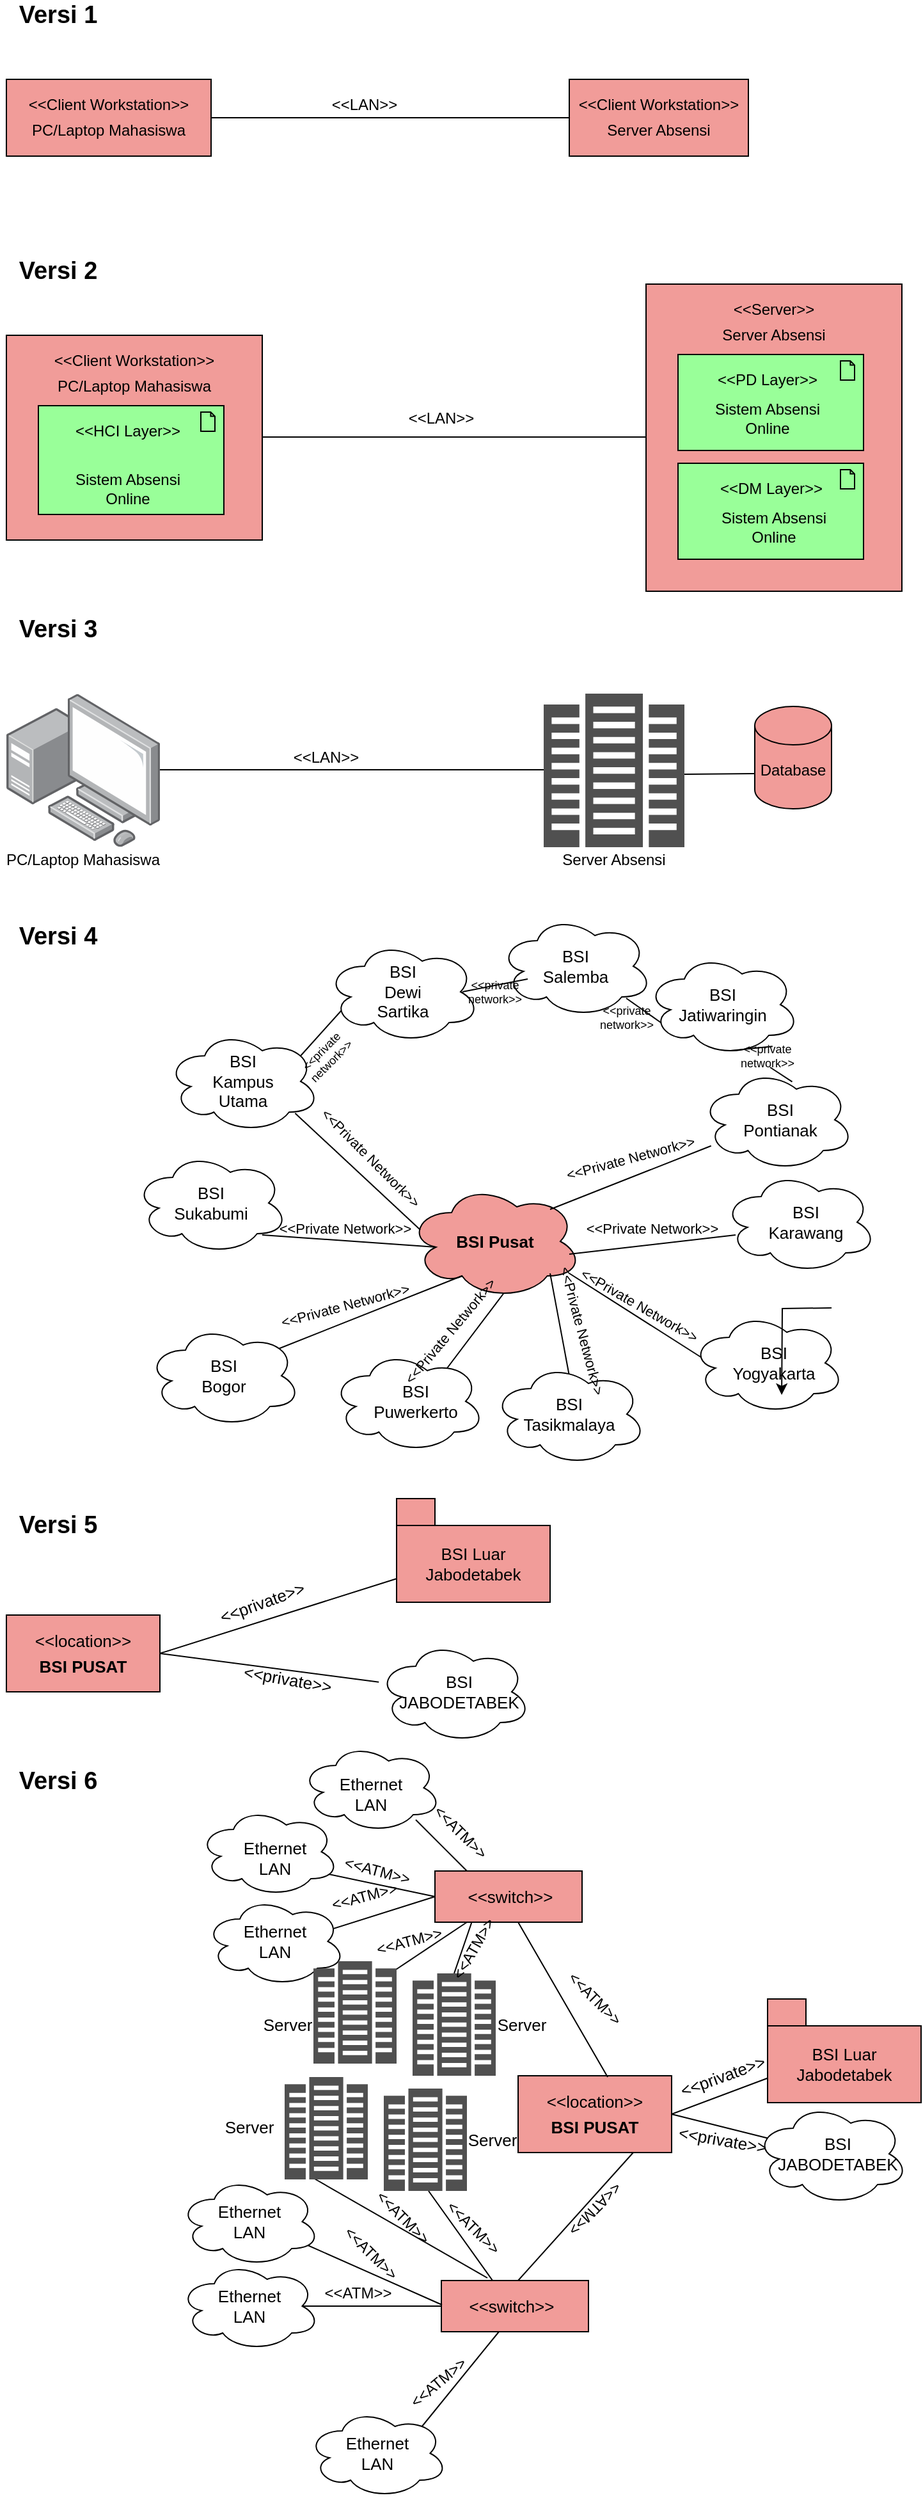 <mxfile version="13.10.3" type="github">
  <diagram id="avnZXeEN-V_lzaNUE4r1" name="Page-1">
    <mxGraphModel dx="1021" dy="564" grid="1" gridSize="10" guides="1" tooltips="1" connect="1" arrows="1" fold="1" page="1" pageScale="1" pageWidth="827" pageHeight="1169" math="0" shadow="0">
      <root>
        <mxCell id="0" />
        <mxCell id="1" parent="0" />
        <mxCell id="1z8rg3H6J9-ufY_mwu7u-1" value="&lt;b&gt;&lt;font style=&quot;font-size: 19px&quot;&gt;Versi 1&lt;/font&gt;&lt;/b&gt;" style="text;html=1;resizable=0;autosize=1;align=center;verticalAlign=middle;points=[];fillColor=none;strokeColor=none;rounded=0;" vertex="1" parent="1">
          <mxGeometry x="40" y="20" width="80" height="20" as="geometry" />
        </mxCell>
        <mxCell id="1z8rg3H6J9-ufY_mwu7u-3" value="" style="rounded=0;whiteSpace=wrap;html=1;fillColor=#F19C99;" vertex="1" parent="1">
          <mxGeometry x="40" y="80" width="160" height="60" as="geometry" />
        </mxCell>
        <mxCell id="1z8rg3H6J9-ufY_mwu7u-4" value="&amp;lt;&amp;lt;Client Workstation&amp;gt;&amp;gt;" style="text;html=1;strokeColor=none;fillColor=none;align=center;verticalAlign=middle;whiteSpace=wrap;rounded=0;" vertex="1" parent="1">
          <mxGeometry x="50" y="90" width="140" height="20" as="geometry" />
        </mxCell>
        <mxCell id="1z8rg3H6J9-ufY_mwu7u-5" value="PC/Laptop Mahasiswa" style="text;html=1;strokeColor=none;fillColor=none;align=center;verticalAlign=middle;whiteSpace=wrap;rounded=0;" vertex="1" parent="1">
          <mxGeometry x="55" y="110" width="130" height="20" as="geometry" />
        </mxCell>
        <mxCell id="1z8rg3H6J9-ufY_mwu7u-6" value="" style="endArrow=none;html=1;exitX=1;exitY=0.5;exitDx=0;exitDy=0;" edge="1" parent="1" source="1z8rg3H6J9-ufY_mwu7u-3">
          <mxGeometry width="50" height="50" relative="1" as="geometry">
            <mxPoint x="210" y="110" as="sourcePoint" />
            <mxPoint x="480" y="110" as="targetPoint" />
          </mxGeometry>
        </mxCell>
        <mxCell id="1z8rg3H6J9-ufY_mwu7u-7" value="&amp;lt;&amp;lt;LAN&amp;gt;&amp;gt;" style="text;html=1;strokeColor=none;fillColor=none;align=center;verticalAlign=middle;whiteSpace=wrap;rounded=0;" vertex="1" parent="1">
          <mxGeometry x="300" y="90" width="40" height="20" as="geometry" />
        </mxCell>
        <mxCell id="1z8rg3H6J9-ufY_mwu7u-8" value="" style="rounded=0;whiteSpace=wrap;html=1;fillColor=#F19C99;" vertex="1" parent="1">
          <mxGeometry x="480" y="80" width="140" height="60" as="geometry" />
        </mxCell>
        <mxCell id="1z8rg3H6J9-ufY_mwu7u-9" value="&amp;lt;&amp;lt;Client Workstation&amp;gt;&amp;gt;" style="text;html=1;strokeColor=none;fillColor=none;align=center;verticalAlign=middle;whiteSpace=wrap;rounded=0;" vertex="1" parent="1">
          <mxGeometry x="480" y="90" width="140" height="20" as="geometry" />
        </mxCell>
        <mxCell id="1z8rg3H6J9-ufY_mwu7u-10" value="Server Absensi" style="text;html=1;strokeColor=none;fillColor=none;align=center;verticalAlign=middle;whiteSpace=wrap;rounded=0;" vertex="1" parent="1">
          <mxGeometry x="500" y="110" width="100" height="20" as="geometry" />
        </mxCell>
        <mxCell id="1z8rg3H6J9-ufY_mwu7u-11" value="&lt;b&gt;&lt;font style=&quot;font-size: 19px&quot;&gt;Versi 2&lt;br&gt;&lt;/font&gt;&lt;/b&gt;" style="text;html=1;resizable=0;autosize=1;align=center;verticalAlign=middle;points=[];fillColor=none;strokeColor=none;rounded=0;" vertex="1" parent="1">
          <mxGeometry x="40" y="220" width="80" height="20" as="geometry" />
        </mxCell>
        <mxCell id="1z8rg3H6J9-ufY_mwu7u-13" value="" style="rounded=0;whiteSpace=wrap;html=1;fillColor=#F19C99;" vertex="1" parent="1">
          <mxGeometry x="40" y="280" width="200" height="160" as="geometry" />
        </mxCell>
        <mxCell id="1z8rg3H6J9-ufY_mwu7u-14" value="&amp;lt;&amp;lt;Client Workstation&amp;gt;&amp;gt;" style="text;html=1;strokeColor=none;fillColor=none;align=center;verticalAlign=middle;whiteSpace=wrap;rounded=0;" vertex="1" parent="1">
          <mxGeometry x="70" y="290" width="140" height="20" as="geometry" />
        </mxCell>
        <mxCell id="1z8rg3H6J9-ufY_mwu7u-15" value="PC/Laptop Mahasiswa" style="text;html=1;strokeColor=none;fillColor=none;align=center;verticalAlign=middle;whiteSpace=wrap;rounded=0;" vertex="1" parent="1">
          <mxGeometry x="75" y="310" width="130" height="20" as="geometry" />
        </mxCell>
        <mxCell id="1z8rg3H6J9-ufY_mwu7u-16" value="" style="html=1;outlineConnect=0;whiteSpace=wrap;fillColor=#99ff99;shape=mxgraph.archimate.application;appType=artifact" vertex="1" parent="1">
          <mxGeometry x="65" y="335" width="145" height="85" as="geometry" />
        </mxCell>
        <mxCell id="1z8rg3H6J9-ufY_mwu7u-17" value="&amp;lt;&amp;lt;HCI Layer&amp;gt;&amp;gt;" style="text;html=1;strokeColor=none;fillColor=none;align=center;verticalAlign=middle;whiteSpace=wrap;rounded=0;" vertex="1" parent="1">
          <mxGeometry x="80" y="345" width="110" height="20" as="geometry" />
        </mxCell>
        <mxCell id="1z8rg3H6J9-ufY_mwu7u-18" value="Sistem Absensi Online" style="text;html=1;strokeColor=none;fillColor=none;align=center;verticalAlign=middle;whiteSpace=wrap;rounded=0;" vertex="1" parent="1">
          <mxGeometry x="85" y="390" width="100" height="20" as="geometry" />
        </mxCell>
        <mxCell id="1z8rg3H6J9-ufY_mwu7u-20" value="" style="endArrow=none;html=1;" edge="1" parent="1">
          <mxGeometry width="50" height="50" relative="1" as="geometry">
            <mxPoint x="240" y="359.5" as="sourcePoint" />
            <mxPoint x="540" y="359.5" as="targetPoint" />
          </mxGeometry>
        </mxCell>
        <mxCell id="1z8rg3H6J9-ufY_mwu7u-21" value="&amp;lt;&amp;lt;LAN&amp;gt;&amp;gt;" style="text;html=1;strokeColor=none;fillColor=none;align=center;verticalAlign=middle;whiteSpace=wrap;rounded=0;" vertex="1" parent="1">
          <mxGeometry x="360" y="335" width="40" height="20" as="geometry" />
        </mxCell>
        <mxCell id="1z8rg3H6J9-ufY_mwu7u-23" value="" style="rounded=0;whiteSpace=wrap;html=1;fillColor=#F19C99;" vertex="1" parent="1">
          <mxGeometry x="540" y="240" width="200" height="240" as="geometry" />
        </mxCell>
        <mxCell id="1z8rg3H6J9-ufY_mwu7u-24" value="&amp;lt;&amp;lt;Server&amp;gt;&amp;gt;" style="text;html=1;strokeColor=none;fillColor=none;align=center;verticalAlign=middle;whiteSpace=wrap;rounded=0;" vertex="1" parent="1">
          <mxGeometry x="570" y="250" width="140" height="20" as="geometry" />
        </mxCell>
        <mxCell id="1z8rg3H6J9-ufY_mwu7u-25" value="Server Absensi" style="text;html=1;strokeColor=none;fillColor=none;align=center;verticalAlign=middle;whiteSpace=wrap;rounded=0;" vertex="1" parent="1">
          <mxGeometry x="590" y="270" width="100" height="20" as="geometry" />
        </mxCell>
        <mxCell id="1z8rg3H6J9-ufY_mwu7u-26" value="" style="html=1;outlineConnect=0;whiteSpace=wrap;fillColor=#99ff99;shape=mxgraph.archimate.application;appType=artifact" vertex="1" parent="1">
          <mxGeometry x="565" y="295" width="145" height="75" as="geometry" />
        </mxCell>
        <mxCell id="1z8rg3H6J9-ufY_mwu7u-27" value="&amp;lt;&amp;lt;PD Layer&amp;gt;&amp;gt;" style="text;html=1;strokeColor=none;fillColor=none;align=center;verticalAlign=middle;whiteSpace=wrap;rounded=0;" vertex="1" parent="1">
          <mxGeometry x="580" y="305" width="110" height="20" as="geometry" />
        </mxCell>
        <mxCell id="1z8rg3H6J9-ufY_mwu7u-28" value="Sistem Absensi Online" style="text;html=1;strokeColor=none;fillColor=none;align=center;verticalAlign=middle;whiteSpace=wrap;rounded=0;" vertex="1" parent="1">
          <mxGeometry x="585" y="335" width="100" height="20" as="geometry" />
        </mxCell>
        <mxCell id="1z8rg3H6J9-ufY_mwu7u-31" value="" style="html=1;outlineConnect=0;whiteSpace=wrap;fillColor=#99ff99;shape=mxgraph.archimate.application;appType=artifact" vertex="1" parent="1">
          <mxGeometry x="565" y="380" width="145" height="75" as="geometry" />
        </mxCell>
        <mxCell id="1z8rg3H6J9-ufY_mwu7u-32" value="&amp;lt;&amp;lt;DM Layer&amp;gt;&amp;gt;" style="text;html=1;strokeColor=none;fillColor=none;align=center;verticalAlign=middle;whiteSpace=wrap;rounded=0;" vertex="1" parent="1">
          <mxGeometry x="582.5" y="390" width="110" height="20" as="geometry" />
        </mxCell>
        <mxCell id="1z8rg3H6J9-ufY_mwu7u-33" value="Sistem Absensi Online" style="text;html=1;strokeColor=none;fillColor=none;align=center;verticalAlign=middle;whiteSpace=wrap;rounded=0;" vertex="1" parent="1">
          <mxGeometry x="590" y="420" width="100" height="20" as="geometry" />
        </mxCell>
        <mxCell id="1z8rg3H6J9-ufY_mwu7u-34" value="" style="points=[];aspect=fixed;html=1;align=center;shadow=0;dashed=0;image;image=img/lib/allied_telesis/computer_and_terminals/Personal_Computer_with_Server.svg;fillColor=#F19C99;" vertex="1" parent="1">
          <mxGeometry x="40" y="560" width="120" height="120" as="geometry" />
        </mxCell>
        <mxCell id="1z8rg3H6J9-ufY_mwu7u-35" value="&lt;b&gt;&lt;font style=&quot;font-size: 19px&quot;&gt;Versi 3&lt;br&gt;&lt;/font&gt;&lt;/b&gt;" style="text;html=1;resizable=0;autosize=1;align=center;verticalAlign=middle;points=[];fillColor=none;strokeColor=none;rounded=0;" vertex="1" parent="1">
          <mxGeometry x="40" y="500" width="80" height="20" as="geometry" />
        </mxCell>
        <mxCell id="1z8rg3H6J9-ufY_mwu7u-37" value="PC/Laptop Mahasiswa" style="text;html=1;strokeColor=none;fillColor=none;align=center;verticalAlign=middle;whiteSpace=wrap;rounded=0;" vertex="1" parent="1">
          <mxGeometry x="35" y="680" width="130" height="20" as="geometry" />
        </mxCell>
        <mxCell id="1z8rg3H6J9-ufY_mwu7u-38" value="" style="endArrow=none;html=1;" edge="1" parent="1">
          <mxGeometry width="50" height="50" relative="1" as="geometry">
            <mxPoint x="160" y="619.5" as="sourcePoint" />
            <mxPoint x="460" y="619.5" as="targetPoint" />
          </mxGeometry>
        </mxCell>
        <mxCell id="1z8rg3H6J9-ufY_mwu7u-39" value="&amp;lt;&amp;lt;LAN&amp;gt;&amp;gt;" style="text;html=1;strokeColor=none;fillColor=none;align=center;verticalAlign=middle;whiteSpace=wrap;rounded=0;" vertex="1" parent="1">
          <mxGeometry x="270" y="600" width="40" height="20" as="geometry" />
        </mxCell>
        <mxCell id="1z8rg3H6J9-ufY_mwu7u-40" value="" style="pointerEvents=1;shadow=0;dashed=0;html=1;strokeColor=none;fillColor=#505050;labelPosition=center;verticalLabelPosition=bottom;verticalAlign=top;outlineConnect=0;align=center;shape=mxgraph.office.servers.datacenter;" vertex="1" parent="1">
          <mxGeometry x="460" y="560" width="110" height="120" as="geometry" />
        </mxCell>
        <mxCell id="1z8rg3H6J9-ufY_mwu7u-41" value="Server Absensi" style="text;html=1;strokeColor=none;fillColor=none;align=center;verticalAlign=middle;whiteSpace=wrap;rounded=0;" vertex="1" parent="1">
          <mxGeometry x="465" y="680" width="100" height="20" as="geometry" />
        </mxCell>
        <mxCell id="1z8rg3H6J9-ufY_mwu7u-42" value="" style="shape=cylinder3;whiteSpace=wrap;html=1;boundedLbl=1;backgroundOutline=1;size=15;fillColor=#F19C99;" vertex="1" parent="1">
          <mxGeometry x="625" y="570" width="60" height="80" as="geometry" />
        </mxCell>
        <mxCell id="1z8rg3H6J9-ufY_mwu7u-43" value="" style="endArrow=none;html=1;entryX=0;entryY=0;entryDx=0;entryDy=52.5;entryPerimeter=0;" edge="1" parent="1" target="1z8rg3H6J9-ufY_mwu7u-42">
          <mxGeometry width="50" height="50" relative="1" as="geometry">
            <mxPoint x="570" y="623" as="sourcePoint" />
            <mxPoint x="620" y="570" as="targetPoint" />
          </mxGeometry>
        </mxCell>
        <mxCell id="1z8rg3H6J9-ufY_mwu7u-44" value="Database" style="text;html=1;strokeColor=none;fillColor=none;align=center;verticalAlign=middle;whiteSpace=wrap;rounded=0;" vertex="1" parent="1">
          <mxGeometry x="635" y="610" width="40" height="20" as="geometry" />
        </mxCell>
        <mxCell id="1z8rg3H6J9-ufY_mwu7u-45" value="&lt;b&gt;&lt;font style=&quot;font-size: 19px&quot;&gt;Versi 4&lt;br&gt;&lt;/font&gt;&lt;/b&gt;" style="text;html=1;resizable=0;autosize=1;align=center;verticalAlign=middle;points=[];fillColor=none;strokeColor=none;rounded=0;" vertex="1" parent="1">
          <mxGeometry x="40" y="740" width="80" height="20" as="geometry" />
        </mxCell>
        <mxCell id="1z8rg3H6J9-ufY_mwu7u-101" value="" style="group" vertex="1" connectable="0" parent="1">
          <mxGeometry x="140" y="733" width="580" height="430" as="geometry" />
        </mxCell>
        <mxCell id="1z8rg3H6J9-ufY_mwu7u-58" value="" style="ellipse;shape=cloud;whiteSpace=wrap;html=1;" vertex="1" parent="1z8rg3H6J9-ufY_mwu7u-101">
          <mxGeometry x="285" width="120" height="80" as="geometry" />
        </mxCell>
        <mxCell id="1z8rg3H6J9-ufY_mwu7u-100" value="" style="group" vertex="1" connectable="0" parent="1z8rg3H6J9-ufY_mwu7u-101">
          <mxGeometry y="20" width="580" height="410" as="geometry" />
        </mxCell>
        <mxCell id="1z8rg3H6J9-ufY_mwu7u-46" value="" style="ellipse;shape=cloud;whiteSpace=wrap;html=1;fillColor=#F19C99;" vertex="1" parent="1z8rg3H6J9-ufY_mwu7u-100">
          <mxGeometry x="214" y="190" width="136" height="90" as="geometry" />
        </mxCell>
        <mxCell id="1z8rg3H6J9-ufY_mwu7u-47" value="" style="endArrow=none;html=1;" edge="1" parent="1z8rg3H6J9-ufY_mwu7u-100" target="1z8rg3H6J9-ufY_mwu7u-48">
          <mxGeometry width="50" height="50" relative="1" as="geometry">
            <mxPoint x="325" y="210" as="sourcePoint" />
            <mxPoint x="460" y="70" as="targetPoint" />
          </mxGeometry>
        </mxCell>
        <mxCell id="1z8rg3H6J9-ufY_mwu7u-48" value="" style="ellipse;shape=cloud;whiteSpace=wrap;html=1;" vertex="1" parent="1z8rg3H6J9-ufY_mwu7u-100">
          <mxGeometry x="442.5" y="100" width="120" height="80" as="geometry" />
        </mxCell>
        <mxCell id="1z8rg3H6J9-ufY_mwu7u-49" value="BSI Pusat" style="text;html=1;strokeColor=none;fillColor=none;align=center;verticalAlign=middle;whiteSpace=wrap;rounded=0;fontSize=13;fontStyle=1" vertex="1" parent="1z8rg3H6J9-ufY_mwu7u-100">
          <mxGeometry x="247" y="225" width="70" height="20" as="geometry" />
        </mxCell>
        <mxCell id="1z8rg3H6J9-ufY_mwu7u-50" value="" style="endArrow=none;html=1;exitX=0.07;exitY=0.4;exitDx=0;exitDy=0;exitPerimeter=0;entryX=0.839;entryY=0.811;entryDx=0;entryDy=0;entryPerimeter=0;" edge="1" parent="1z8rg3H6J9-ufY_mwu7u-100" source="1z8rg3H6J9-ufY_mwu7u-46" target="1z8rg3H6J9-ufY_mwu7u-51">
          <mxGeometry width="50" height="50" relative="1" as="geometry">
            <mxPoint x="230" y="235.7" as="sourcePoint" />
            <mxPoint x="140" y="120" as="targetPoint" />
          </mxGeometry>
        </mxCell>
        <mxCell id="1z8rg3H6J9-ufY_mwu7u-51" value="" style="ellipse;shape=cloud;whiteSpace=wrap;html=1;" vertex="1" parent="1z8rg3H6J9-ufY_mwu7u-100">
          <mxGeometry x="25" y="70" width="120" height="80" as="geometry" />
        </mxCell>
        <mxCell id="1z8rg3H6J9-ufY_mwu7u-52" value="BSI Kampus Utama" style="text;html=1;strokeColor=none;fillColor=none;align=center;verticalAlign=middle;whiteSpace=wrap;rounded=0;fontSize=13;" vertex="1" parent="1z8rg3H6J9-ufY_mwu7u-100">
          <mxGeometry x="65" y="100" width="40" height="20" as="geometry" />
        </mxCell>
        <mxCell id="1z8rg3H6J9-ufY_mwu7u-53" value="" style="endArrow=none;html=1;fontSize=13;" edge="1" parent="1z8rg3H6J9-ufY_mwu7u-100">
          <mxGeometry width="50" height="50" relative="1" as="geometry">
            <mxPoint x="130" y="90" as="sourcePoint" />
            <mxPoint x="166" y="50" as="targetPoint" />
          </mxGeometry>
        </mxCell>
        <mxCell id="1z8rg3H6J9-ufY_mwu7u-54" value="" style="ellipse;shape=cloud;whiteSpace=wrap;html=1;" vertex="1" parent="1z8rg3H6J9-ufY_mwu7u-100">
          <mxGeometry x="150" width="120" height="80" as="geometry" />
        </mxCell>
        <mxCell id="1z8rg3H6J9-ufY_mwu7u-55" value="BSI Dewi Sartika" style="text;html=1;strokeColor=none;fillColor=none;align=center;verticalAlign=middle;whiteSpace=wrap;rounded=0;fontSize=13;" vertex="1" parent="1z8rg3H6J9-ufY_mwu7u-100">
          <mxGeometry x="190" y="30" width="40" height="20" as="geometry" />
        </mxCell>
        <mxCell id="1z8rg3H6J9-ufY_mwu7u-57" value="" style="endArrow=none;html=1;fontSize=13;" edge="1" parent="1z8rg3H6J9-ufY_mwu7u-100">
          <mxGeometry width="50" height="50" relative="1" as="geometry">
            <mxPoint x="256.5" y="40" as="sourcePoint" />
            <mxPoint x="307.5" y="30" as="targetPoint" />
          </mxGeometry>
        </mxCell>
        <mxCell id="1z8rg3H6J9-ufY_mwu7u-59" value="BSI Salemba" style="text;html=1;strokeColor=none;fillColor=none;align=center;verticalAlign=middle;whiteSpace=wrap;rounded=0;fontSize=13;" vertex="1" parent="1z8rg3H6J9-ufY_mwu7u-100">
          <mxGeometry x="325" y="10" width="40" height="20" as="geometry" />
        </mxCell>
        <mxCell id="1z8rg3H6J9-ufY_mwu7u-60" value="" style="endArrow=none;html=1;fontSize=13;" edge="1" parent="1z8rg3H6J9-ufY_mwu7u-100">
          <mxGeometry width="50" height="50" relative="1" as="geometry">
            <mxPoint x="384.5" y="45" as="sourcePoint" />
            <mxPoint x="420" y="70" as="targetPoint" />
          </mxGeometry>
        </mxCell>
        <mxCell id="1z8rg3H6J9-ufY_mwu7u-61" value="" style="ellipse;shape=cloud;whiteSpace=wrap;html=1;" vertex="1" parent="1z8rg3H6J9-ufY_mwu7u-100">
          <mxGeometry x="400" y="10" width="120" height="80" as="geometry" />
        </mxCell>
        <mxCell id="1z8rg3H6J9-ufY_mwu7u-62" value="BSI Jatiwaringin" style="text;html=1;strokeColor=none;fillColor=none;align=center;verticalAlign=middle;whiteSpace=wrap;rounded=0;fontSize=13;" vertex="1" parent="1z8rg3H6J9-ufY_mwu7u-100">
          <mxGeometry x="440" y="40" width="40" height="20" as="geometry" />
        </mxCell>
        <mxCell id="1z8rg3H6J9-ufY_mwu7u-63" value="" style="endArrow=none;html=1;fontSize=13;exitX=0.55;exitY=0.95;exitDx=0;exitDy=0;exitPerimeter=0;entryX=0.598;entryY=0.129;entryDx=0;entryDy=0;entryPerimeter=0;" edge="1" parent="1z8rg3H6J9-ufY_mwu7u-100" source="1z8rg3H6J9-ufY_mwu7u-67" target="1z8rg3H6J9-ufY_mwu7u-48">
          <mxGeometry width="50" height="50" relative="1" as="geometry">
            <mxPoint x="477.25" y="90" as="sourcePoint" />
            <mxPoint x="512.75" y="115" as="targetPoint" />
          </mxGeometry>
        </mxCell>
        <mxCell id="1z8rg3H6J9-ufY_mwu7u-64" value="&amp;lt;&amp;lt;private network&amp;gt;&amp;gt;" style="text;html=1;strokeColor=none;fillColor=none;align=center;verticalAlign=middle;whiteSpace=wrap;rounded=0;rotation=-45;fontSize=9;" vertex="1" parent="1z8rg3H6J9-ufY_mwu7u-100">
          <mxGeometry x="130" y="80" width="40" height="20" as="geometry" />
        </mxCell>
        <mxCell id="1z8rg3H6J9-ufY_mwu7u-65" value="&amp;lt;&amp;lt;private network&amp;gt;&amp;gt;" style="text;html=1;strokeColor=none;fillColor=none;align=center;verticalAlign=middle;whiteSpace=wrap;rounded=0;rotation=0;fontSize=9;" vertex="1" parent="1z8rg3H6J9-ufY_mwu7u-100">
          <mxGeometry x="262" y="30" width="40" height="20" as="geometry" />
        </mxCell>
        <mxCell id="1z8rg3H6J9-ufY_mwu7u-66" value="&amp;lt;&amp;lt;private network&amp;gt;&amp;gt;" style="text;html=1;strokeColor=none;fillColor=none;align=center;verticalAlign=middle;whiteSpace=wrap;rounded=0;rotation=0;fontSize=9;" vertex="1" parent="1z8rg3H6J9-ufY_mwu7u-100">
          <mxGeometry x="365" y="50" width="40" height="20" as="geometry" />
        </mxCell>
        <mxCell id="1z8rg3H6J9-ufY_mwu7u-67" value="&amp;lt;&amp;lt;private network&amp;gt;&amp;gt;" style="text;html=1;strokeColor=none;fillColor=none;align=center;verticalAlign=middle;whiteSpace=wrap;rounded=0;rotation=0;fontSize=9;" vertex="1" parent="1z8rg3H6J9-ufY_mwu7u-100">
          <mxGeometry x="475" y="80" width="40" height="20" as="geometry" />
        </mxCell>
        <mxCell id="1z8rg3H6J9-ufY_mwu7u-68" value="" style="endArrow=none;html=1;fontSize=13;exitX=0.55;exitY=0.95;exitDx=0;exitDy=0;exitPerimeter=0;entryX=0.598;entryY=0.129;entryDx=0;entryDy=0;entryPerimeter=0;" edge="1" parent="1z8rg3H6J9-ufY_mwu7u-100" source="1z8rg3H6J9-ufY_mwu7u-61" target="1z8rg3H6J9-ufY_mwu7u-67">
          <mxGeometry width="50" height="50" relative="1" as="geometry">
            <mxPoint x="466" y="86" as="sourcePoint" />
            <mxPoint x="514.26" y="110.32" as="targetPoint" />
          </mxGeometry>
        </mxCell>
        <mxCell id="1z8rg3H6J9-ufY_mwu7u-69" value="" style="endArrow=none;html=1;exitX=0.16;exitY=0.55;exitDx=0;exitDy=0;exitPerimeter=0;" edge="1" parent="1z8rg3H6J9-ufY_mwu7u-100" source="1z8rg3H6J9-ufY_mwu7u-46">
          <mxGeometry width="50" height="50" relative="1" as="geometry">
            <mxPoint x="230" y="261.12" as="sourcePoint" />
            <mxPoint x="100" y="230" as="targetPoint" />
          </mxGeometry>
        </mxCell>
        <mxCell id="1z8rg3H6J9-ufY_mwu7u-70" value="" style="ellipse;shape=cloud;whiteSpace=wrap;html=1;" vertex="1" parent="1z8rg3H6J9-ufY_mwu7u-100">
          <mxGeometry y="165" width="120" height="80" as="geometry" />
        </mxCell>
        <mxCell id="1z8rg3H6J9-ufY_mwu7u-71" value="BSI Sukabumi" style="text;html=1;strokeColor=none;fillColor=none;align=center;verticalAlign=middle;whiteSpace=wrap;rounded=0;fontSize=13;" vertex="1" parent="1z8rg3H6J9-ufY_mwu7u-100">
          <mxGeometry x="40" y="195" width="40" height="20" as="geometry" />
        </mxCell>
        <mxCell id="1z8rg3H6J9-ufY_mwu7u-73" value="BSI Pontianak" style="text;html=1;strokeColor=none;fillColor=none;align=center;verticalAlign=middle;whiteSpace=wrap;rounded=0;fontSize=13;" vertex="1" parent="1z8rg3H6J9-ufY_mwu7u-100">
          <mxGeometry x="485" y="130" width="40" height="20" as="geometry" />
        </mxCell>
        <mxCell id="1z8rg3H6J9-ufY_mwu7u-74" value="" style="endArrow=none;html=1;" edge="1" parent="1z8rg3H6J9-ufY_mwu7u-100">
          <mxGeometry width="50" height="50" relative="1" as="geometry">
            <mxPoint x="340" y="245" as="sourcePoint" />
            <mxPoint x="470" y="230" as="targetPoint" />
          </mxGeometry>
        </mxCell>
        <mxCell id="1z8rg3H6J9-ufY_mwu7u-75" value="" style="ellipse;shape=cloud;whiteSpace=wrap;html=1;" vertex="1" parent="1z8rg3H6J9-ufY_mwu7u-100">
          <mxGeometry x="460" y="180" width="120" height="80" as="geometry" />
        </mxCell>
        <mxCell id="1z8rg3H6J9-ufY_mwu7u-76" value="BSI Karawang" style="text;html=1;strokeColor=none;fillColor=none;align=center;verticalAlign=middle;whiteSpace=wrap;rounded=0;fontSize=13;" vertex="1" parent="1z8rg3H6J9-ufY_mwu7u-100">
          <mxGeometry x="505" y="210" width="40" height="20" as="geometry" />
        </mxCell>
        <mxCell id="1z8rg3H6J9-ufY_mwu7u-77" value="" style="endArrow=none;html=1;exitX=0.31;exitY=0.8;exitDx=0;exitDy=0;exitPerimeter=0;" edge="1" parent="1z8rg3H6J9-ufY_mwu7u-100" source="1z8rg3H6J9-ufY_mwu7u-46">
          <mxGeometry width="50" height="50" relative="1" as="geometry">
            <mxPoint x="270" y="276.12" as="sourcePoint" />
            <mxPoint x="110" y="320" as="targetPoint" />
          </mxGeometry>
        </mxCell>
        <mxCell id="1z8rg3H6J9-ufY_mwu7u-78" value="" style="ellipse;shape=cloud;whiteSpace=wrap;html=1;" vertex="1" parent="1z8rg3H6J9-ufY_mwu7u-100">
          <mxGeometry x="10" y="300" width="120" height="80" as="geometry" />
        </mxCell>
        <mxCell id="1z8rg3H6J9-ufY_mwu7u-79" value="BSI Bogor" style="text;html=1;strokeColor=none;fillColor=none;align=center;verticalAlign=middle;whiteSpace=wrap;rounded=0;fontSize=13;" vertex="1" parent="1z8rg3H6J9-ufY_mwu7u-100">
          <mxGeometry x="50" y="330" width="40" height="20" as="geometry" />
        </mxCell>
        <mxCell id="1z8rg3H6J9-ufY_mwu7u-80" value="" style="endArrow=none;html=1;exitX=0.55;exitY=0.95;exitDx=0;exitDy=0;exitPerimeter=0;" edge="1" parent="1z8rg3H6J9-ufY_mwu7u-100" source="1z8rg3H6J9-ufY_mwu7u-46">
          <mxGeometry width="50" height="50" relative="1" as="geometry">
            <mxPoint x="290" y="280" as="sourcePoint" />
            <mxPoint x="240" y="340" as="targetPoint" />
          </mxGeometry>
        </mxCell>
        <mxCell id="1z8rg3H6J9-ufY_mwu7u-81" value="" style="ellipse;shape=cloud;whiteSpace=wrap;html=1;" vertex="1" parent="1z8rg3H6J9-ufY_mwu7u-100">
          <mxGeometry x="154" y="320" width="120" height="80" as="geometry" />
        </mxCell>
        <mxCell id="1z8rg3H6J9-ufY_mwu7u-82" value="BSI Puwerkerto" style="text;html=1;strokeColor=none;fillColor=none;align=center;verticalAlign=middle;whiteSpace=wrap;rounded=0;fontSize=13;" vertex="1" parent="1z8rg3H6J9-ufY_mwu7u-100">
          <mxGeometry x="200" y="350" width="40" height="20" as="geometry" />
        </mxCell>
        <mxCell id="1z8rg3H6J9-ufY_mwu7u-83" value="" style="endArrow=none;html=1;exitX=0.55;exitY=0.95;exitDx=0;exitDy=0;exitPerimeter=0;" edge="1" parent="1z8rg3H6J9-ufY_mwu7u-100">
          <mxGeometry width="50" height="50" relative="1" as="geometry">
            <mxPoint x="325.0" y="260" as="sourcePoint" />
            <mxPoint x="340" y="340" as="targetPoint" />
          </mxGeometry>
        </mxCell>
        <mxCell id="1z8rg3H6J9-ufY_mwu7u-84" value="" style="ellipse;shape=cloud;whiteSpace=wrap;html=1;" vertex="1" parent="1z8rg3H6J9-ufY_mwu7u-100">
          <mxGeometry x="280" y="330" width="120" height="80" as="geometry" />
        </mxCell>
        <mxCell id="1z8rg3H6J9-ufY_mwu7u-85" value="BSI Tasikmalaya" style="text;html=1;strokeColor=none;fillColor=none;align=center;verticalAlign=middle;whiteSpace=wrap;rounded=0;fontSize=13;" vertex="1" parent="1z8rg3H6J9-ufY_mwu7u-100">
          <mxGeometry x="320" y="360" width="40" height="20" as="geometry" />
        </mxCell>
        <mxCell id="1z8rg3H6J9-ufY_mwu7u-87" value="" style="endArrow=none;html=1;" edge="1" parent="1z8rg3H6J9-ufY_mwu7u-100">
          <mxGeometry width="50" height="50" relative="1" as="geometry">
            <mxPoint x="340" y="260" as="sourcePoint" />
            <mxPoint x="450" y="330" as="targetPoint" />
          </mxGeometry>
        </mxCell>
        <mxCell id="1z8rg3H6J9-ufY_mwu7u-88" value="" style="ellipse;shape=cloud;whiteSpace=wrap;html=1;" vertex="1" parent="1z8rg3H6J9-ufY_mwu7u-100">
          <mxGeometry x="435" y="290" width="120" height="80" as="geometry" />
        </mxCell>
        <mxCell id="1z8rg3H6J9-ufY_mwu7u-89" value="BSI Yogyakarta" style="text;html=1;strokeColor=none;fillColor=none;align=center;verticalAlign=middle;whiteSpace=wrap;rounded=0;fontSize=13;" vertex="1" parent="1z8rg3H6J9-ufY_mwu7u-100">
          <mxGeometry x="480" y="320" width="40" height="20" as="geometry" />
        </mxCell>
        <mxCell id="1z8rg3H6J9-ufY_mwu7u-92" value="&amp;lt;&amp;lt;Private Network&amp;gt;&amp;gt;" style="text;html=1;strokeColor=none;fillColor=none;align=center;verticalAlign=middle;whiteSpace=wrap;rounded=0;fontSize=11;rotation=45;" vertex="1" parent="1z8rg3H6J9-ufY_mwu7u-100">
          <mxGeometry x="130" y="165" width="110" height="10" as="geometry" />
        </mxCell>
        <mxCell id="1z8rg3H6J9-ufY_mwu7u-93" value="&amp;lt;&amp;lt;Private Network&amp;gt;&amp;gt;" style="text;html=1;strokeColor=none;fillColor=none;align=center;verticalAlign=middle;whiteSpace=wrap;rounded=0;fontSize=11;rotation=30;" vertex="1" parent="1z8rg3H6J9-ufY_mwu7u-100">
          <mxGeometry x="340" y="280" width="110" height="10" as="geometry" />
        </mxCell>
        <mxCell id="1z8rg3H6J9-ufY_mwu7u-94" value="&amp;lt;&amp;lt;Private Network&amp;gt;&amp;gt;" style="text;html=1;strokeColor=none;fillColor=none;align=center;verticalAlign=middle;whiteSpace=wrap;rounded=0;fontSize=11;rotation=-15;" vertex="1" parent="1z8rg3H6J9-ufY_mwu7u-100">
          <mxGeometry x="332.5" y="165" width="110" height="10" as="geometry" />
        </mxCell>
        <mxCell id="1z8rg3H6J9-ufY_mwu7u-95" value="&amp;lt;&amp;lt;Private Network&amp;gt;&amp;gt;" style="text;html=1;strokeColor=none;fillColor=none;align=center;verticalAlign=middle;whiteSpace=wrap;rounded=0;fontSize=11;rotation=0;" vertex="1" parent="1z8rg3H6J9-ufY_mwu7u-100">
          <mxGeometry x="350" y="220" width="110" height="10" as="geometry" />
        </mxCell>
        <mxCell id="1z8rg3H6J9-ufY_mwu7u-96" value="&amp;lt;&amp;lt;Private Network&amp;gt;&amp;gt;" style="text;html=1;strokeColor=none;fillColor=none;align=center;verticalAlign=middle;whiteSpace=wrap;rounded=0;fontSize=11;rotation=75;" vertex="1" parent="1z8rg3H6J9-ufY_mwu7u-100">
          <mxGeometry x="295" y="300" width="110" height="10" as="geometry" />
        </mxCell>
        <mxCell id="1z8rg3H6J9-ufY_mwu7u-97" value="&amp;lt;&amp;lt;Private Network&amp;gt;&amp;gt;" style="text;html=1;strokeColor=none;fillColor=none;align=center;verticalAlign=middle;whiteSpace=wrap;rounded=0;fontSize=11;rotation=-50;" vertex="1" parent="1z8rg3H6J9-ufY_mwu7u-100">
          <mxGeometry x="192" y="300" width="110" height="10" as="geometry" />
        </mxCell>
        <mxCell id="1z8rg3H6J9-ufY_mwu7u-98" value="&amp;lt;&amp;lt;Private Network&amp;gt;&amp;gt;" style="text;html=1;strokeColor=none;fillColor=none;align=center;verticalAlign=middle;whiteSpace=wrap;rounded=0;fontSize=11;rotation=-15;" vertex="1" parent="1z8rg3H6J9-ufY_mwu7u-100">
          <mxGeometry x="110" y="280" width="110" height="10" as="geometry" />
        </mxCell>
        <mxCell id="1z8rg3H6J9-ufY_mwu7u-99" value="&amp;lt;&amp;lt;Private Network&amp;gt;&amp;gt;" style="text;html=1;strokeColor=none;fillColor=none;align=center;verticalAlign=middle;whiteSpace=wrap;rounded=0;fontSize=11;rotation=0;" vertex="1" parent="1z8rg3H6J9-ufY_mwu7u-100">
          <mxGeometry x="110" y="220" width="110" height="10" as="geometry" />
        </mxCell>
        <mxCell id="1z8rg3H6J9-ufY_mwu7u-102" value="&lt;b&gt;&lt;font style=&quot;font-size: 19px&quot;&gt;Versi 5&lt;br&gt;&lt;/font&gt;&lt;/b&gt;" style="text;html=1;resizable=0;autosize=1;align=center;verticalAlign=middle;points=[];fillColor=none;strokeColor=none;rounded=0;" vertex="1" parent="1">
          <mxGeometry x="40" y="1200" width="80" height="20" as="geometry" />
        </mxCell>
        <mxCell id="1z8rg3H6J9-ufY_mwu7u-103" value="" style="rounded=0;whiteSpace=wrap;html=1;fillColor=#F19C99;fontSize=11;" vertex="1" parent="1">
          <mxGeometry x="40" y="1280" width="120" height="60" as="geometry" />
        </mxCell>
        <mxCell id="1z8rg3H6J9-ufY_mwu7u-104" value="BSI PUSAT" style="text;html=1;strokeColor=none;fillColor=none;align=center;verticalAlign=middle;whiteSpace=wrap;rounded=0;fontSize=13;fontStyle=1" vertex="1" parent="1">
          <mxGeometry x="55" y="1310" width="90" height="20" as="geometry" />
        </mxCell>
        <mxCell id="1z8rg3H6J9-ufY_mwu7u-105" value="" style="endArrow=none;html=1;fontSize=13;" edge="1" parent="1">
          <mxGeometry width="50" height="50" relative="1" as="geometry">
            <mxPoint x="160" y="1310" as="sourcePoint" />
            <mxPoint x="350" y="1250" as="targetPoint" />
          </mxGeometry>
        </mxCell>
        <mxCell id="1z8rg3H6J9-ufY_mwu7u-106" value="" style="rounded=0;whiteSpace=wrap;html=1;fillColor=#F19C99;fontSize=11;" vertex="1" parent="1">
          <mxGeometry x="345" y="1210" width="120" height="60" as="geometry" />
        </mxCell>
        <mxCell id="1z8rg3H6J9-ufY_mwu7u-107" value="&amp;lt;&amp;lt;location&amp;gt;&amp;gt;" style="text;html=1;strokeColor=none;fillColor=none;align=center;verticalAlign=middle;whiteSpace=wrap;rounded=0;fontSize=13;" vertex="1" parent="1">
          <mxGeometry x="80" y="1290" width="40" height="20" as="geometry" />
        </mxCell>
        <mxCell id="1z8rg3H6J9-ufY_mwu7u-108" value="" style="rounded=0;whiteSpace=wrap;html=1;fillColor=#F19C99;fontSize=13;" vertex="1" parent="1">
          <mxGeometry x="345" y="1189" width="30" height="21" as="geometry" />
        </mxCell>
        <mxCell id="1z8rg3H6J9-ufY_mwu7u-109" value="&amp;lt;&amp;lt;private&amp;gt;&amp;gt;" style="text;html=1;strokeColor=none;fillColor=none;align=center;verticalAlign=middle;whiteSpace=wrap;rounded=0;fontSize=13;rotation=-20;" vertex="1" parent="1">
          <mxGeometry x="220" y="1260" width="40" height="20" as="geometry" />
        </mxCell>
        <mxCell id="1z8rg3H6J9-ufY_mwu7u-110" style="edgeStyle=orthogonalEdgeStyle;rounded=0;orthogonalLoop=1;jettySize=auto;html=1;exitX=1;exitY=1;exitDx=0;exitDy=0;entryX=0.592;entryY=0.1;entryDx=0;entryDy=0;entryPerimeter=0;fontSize=9;" edge="1" parent="1">
          <mxGeometry relative="1" as="geometry">
            <mxPoint x="685" y="1040" as="sourcePoint" />
            <mxPoint x="646.04" y="1108" as="targetPoint" />
          </mxGeometry>
        </mxCell>
        <mxCell id="1z8rg3H6J9-ufY_mwu7u-111" value="" style="endArrow=none;html=1;fontSize=13;exitX=1;exitY=0.5;exitDx=0;exitDy=0;" edge="1" parent="1" source="1z8rg3H6J9-ufY_mwu7u-103" target="1z8rg3H6J9-ufY_mwu7u-112">
          <mxGeometry width="50" height="50" relative="1" as="geometry">
            <mxPoint x="160" y="1330" as="sourcePoint" />
            <mxPoint x="330" y="1350" as="targetPoint" />
          </mxGeometry>
        </mxCell>
        <mxCell id="1z8rg3H6J9-ufY_mwu7u-112" value="" style="ellipse;shape=cloud;whiteSpace=wrap;html=1;" vertex="1" parent="1">
          <mxGeometry x="330" y="1300" width="120" height="80" as="geometry" />
        </mxCell>
        <mxCell id="1z8rg3H6J9-ufY_mwu7u-113" value="&amp;lt;&amp;lt;private&amp;gt;&amp;gt;" style="text;html=1;strokeColor=none;fillColor=none;align=center;verticalAlign=middle;whiteSpace=wrap;rounded=0;fontSize=13;rotation=10;" vertex="1" parent="1">
          <mxGeometry x="240" y="1320" width="40" height="20" as="geometry" />
        </mxCell>
        <mxCell id="1z8rg3H6J9-ufY_mwu7u-114" value="BSI JABODETABEK" style="text;html=1;strokeColor=none;fillColor=none;align=center;verticalAlign=middle;whiteSpace=wrap;rounded=0;fontSize=13;" vertex="1" parent="1">
          <mxGeometry x="374" y="1330" width="40" height="20" as="geometry" />
        </mxCell>
        <mxCell id="1z8rg3H6J9-ufY_mwu7u-115" value="BSI Luar Jabodetabek" style="text;html=1;strokeColor=none;fillColor=none;align=center;verticalAlign=middle;whiteSpace=wrap;rounded=0;fontSize=13;" vertex="1" parent="1">
          <mxGeometry x="385" y="1230" width="40" height="20" as="geometry" />
        </mxCell>
        <mxCell id="1z8rg3H6J9-ufY_mwu7u-116" value="&lt;b&gt;&lt;font style=&quot;font-size: 19px&quot;&gt;Versi 6&lt;br&gt;&lt;/font&gt;&lt;/b&gt;" style="text;html=1;resizable=0;autosize=1;align=center;verticalAlign=middle;points=[];fillColor=none;strokeColor=none;rounded=0;" vertex="1" parent="1">
          <mxGeometry x="40" y="1400" width="80" height="20" as="geometry" />
        </mxCell>
        <mxCell id="1z8rg3H6J9-ufY_mwu7u-136" value="" style="rounded=0;whiteSpace=wrap;html=1;fillColor=#F19C99;fontSize=11;" vertex="1" parent="1">
          <mxGeometry x="440" y="1640" width="120" height="60" as="geometry" />
        </mxCell>
        <mxCell id="1z8rg3H6J9-ufY_mwu7u-137" value="BSI PUSAT" style="text;html=1;strokeColor=none;fillColor=none;align=center;verticalAlign=middle;whiteSpace=wrap;rounded=0;fontSize=13;fontStyle=1" vertex="1" parent="1">
          <mxGeometry x="455" y="1670" width="90" height="20" as="geometry" />
        </mxCell>
        <mxCell id="1z8rg3H6J9-ufY_mwu7u-138" value="&amp;lt;&amp;lt;location&amp;gt;&amp;gt;" style="text;html=1;strokeColor=none;fillColor=none;align=center;verticalAlign=middle;whiteSpace=wrap;rounded=0;fontSize=13;" vertex="1" parent="1">
          <mxGeometry x="480" y="1650" width="40" height="20" as="geometry" />
        </mxCell>
        <mxCell id="1z8rg3H6J9-ufY_mwu7u-139" value="" style="endArrow=none;html=1;fontSize=13;" edge="1" parent="1">
          <mxGeometry width="50" height="50" relative="1" as="geometry">
            <mxPoint x="560" y="1670" as="sourcePoint" />
            <mxPoint x="640" y="1640" as="targetPoint" />
          </mxGeometry>
        </mxCell>
        <mxCell id="1z8rg3H6J9-ufY_mwu7u-140" value="&amp;lt;&amp;lt;private&amp;gt;&amp;gt;" style="text;html=1;strokeColor=none;fillColor=none;align=center;verticalAlign=middle;whiteSpace=wrap;rounded=0;fontSize=13;rotation=-20;" vertex="1" parent="1">
          <mxGeometry x="580" y="1630" width="40" height="20" as="geometry" />
        </mxCell>
        <mxCell id="1z8rg3H6J9-ufY_mwu7u-141" value="" style="rounded=0;whiteSpace=wrap;html=1;fillColor=#F19C99;fontSize=11;" vertex="1" parent="1">
          <mxGeometry x="635" y="1601" width="120" height="60" as="geometry" />
        </mxCell>
        <mxCell id="1z8rg3H6J9-ufY_mwu7u-142" value="" style="rounded=0;whiteSpace=wrap;html=1;fillColor=#F19C99;fontSize=13;" vertex="1" parent="1">
          <mxGeometry x="635" y="1580" width="30" height="21" as="geometry" />
        </mxCell>
        <mxCell id="1z8rg3H6J9-ufY_mwu7u-143" value="BSI Luar Jabodetabek" style="text;html=1;strokeColor=none;fillColor=none;align=center;verticalAlign=middle;whiteSpace=wrap;rounded=0;fontSize=13;" vertex="1" parent="1">
          <mxGeometry x="675" y="1621" width="40" height="20" as="geometry" />
        </mxCell>
        <mxCell id="1z8rg3H6J9-ufY_mwu7u-144" value="" style="endArrow=none;html=1;fontSize=13;exitX=1;exitY=0.5;exitDx=0;exitDy=0;" edge="1" parent="1">
          <mxGeometry width="50" height="50" relative="1" as="geometry">
            <mxPoint x="560" y="1670" as="sourcePoint" />
            <mxPoint x="640" y="1690" as="targetPoint" />
          </mxGeometry>
        </mxCell>
        <mxCell id="1z8rg3H6J9-ufY_mwu7u-145" value="&amp;lt;&amp;lt;private&amp;gt;&amp;gt;" style="text;html=1;strokeColor=none;fillColor=none;align=center;verticalAlign=middle;whiteSpace=wrap;rounded=0;fontSize=13;rotation=10;" vertex="1" parent="1">
          <mxGeometry x="580" y="1680" width="40" height="20" as="geometry" />
        </mxCell>
        <mxCell id="1z8rg3H6J9-ufY_mwu7u-149" value="" style="ellipse;shape=cloud;whiteSpace=wrap;html=1;" vertex="1" parent="1">
          <mxGeometry x="625" y="1661" width="120" height="80" as="geometry" />
        </mxCell>
        <mxCell id="1z8rg3H6J9-ufY_mwu7u-150" value="BSI JABODETABEK" style="text;html=1;strokeColor=none;fillColor=none;align=center;verticalAlign=middle;whiteSpace=wrap;rounded=0;fontSize=13;" vertex="1" parent="1">
          <mxGeometry x="670" y="1691" width="40" height="20" as="geometry" />
        </mxCell>
        <mxCell id="1z8rg3H6J9-ufY_mwu7u-151" value="" style="endArrow=none;html=1;fontSize=13;" edge="1" parent="1">
          <mxGeometry width="50" height="50" relative="1" as="geometry">
            <mxPoint x="510" y="1641" as="sourcePoint" />
            <mxPoint x="440" y="1520" as="targetPoint" />
          </mxGeometry>
        </mxCell>
        <mxCell id="1z8rg3H6J9-ufY_mwu7u-153" value="" style="rounded=0;whiteSpace=wrap;html=1;fillColor=#F19C99;fontSize=11;" vertex="1" parent="1">
          <mxGeometry x="375" y="1480" width="115" height="40" as="geometry" />
        </mxCell>
        <mxCell id="1z8rg3H6J9-ufY_mwu7u-154" value="&amp;lt;&amp;lt;switch&amp;gt;&amp;gt;" style="text;html=1;strokeColor=none;fillColor=none;align=center;verticalAlign=middle;whiteSpace=wrap;rounded=0;fontSize=13;" vertex="1" parent="1">
          <mxGeometry x="414" y="1490" width="40" height="20" as="geometry" />
        </mxCell>
        <mxCell id="1z8rg3H6J9-ufY_mwu7u-155" value="" style="endArrow=none;html=1;fontSize=13;" edge="1" parent="1">
          <mxGeometry width="50" height="50" relative="1" as="geometry">
            <mxPoint x="400" y="1480" as="sourcePoint" />
            <mxPoint x="360" y="1440" as="targetPoint" />
            <Array as="points">
              <mxPoint x="390" y="1470" />
            </Array>
          </mxGeometry>
        </mxCell>
        <mxCell id="1z8rg3H6J9-ufY_mwu7u-156" value="&amp;lt;&amp;lt;ATM&amp;gt;&amp;gt;" style="text;html=1;strokeColor=none;fillColor=none;align=center;verticalAlign=middle;whiteSpace=wrap;rounded=0;rotation=45;" vertex="1" parent="1">
          <mxGeometry x="375" y="1440" width="40" height="20" as="geometry" />
        </mxCell>
        <mxCell id="1z8rg3H6J9-ufY_mwu7u-157" value="" style="ellipse;shape=cloud;whiteSpace=wrap;html=1;" vertex="1" parent="1">
          <mxGeometry x="270" y="1380" width="110" height="70" as="geometry" />
        </mxCell>
        <mxCell id="1z8rg3H6J9-ufY_mwu7u-159" value="Ethernet LAN" style="text;html=1;strokeColor=none;fillColor=none;align=center;verticalAlign=middle;whiteSpace=wrap;rounded=0;fontSize=13;" vertex="1" parent="1">
          <mxGeometry x="305" y="1410" width="40" height="20" as="geometry" />
        </mxCell>
        <mxCell id="1z8rg3H6J9-ufY_mwu7u-162" value="" style="endArrow=none;html=1;fontSize=13;entryX=0;entryY=0.5;entryDx=0;entryDy=0;" edge="1" parent="1" target="1z8rg3H6J9-ufY_mwu7u-153">
          <mxGeometry width="50" height="50" relative="1" as="geometry">
            <mxPoint x="280" y="1480" as="sourcePoint" />
            <mxPoint x="370" y="1500" as="targetPoint" />
          </mxGeometry>
        </mxCell>
        <mxCell id="1z8rg3H6J9-ufY_mwu7u-164" value="" style="ellipse;shape=cloud;whiteSpace=wrap;html=1;" vertex="1" parent="1">
          <mxGeometry x="190" y="1430" width="110" height="70" as="geometry" />
        </mxCell>
        <mxCell id="1z8rg3H6J9-ufY_mwu7u-165" value="Ethernet LAN" style="text;html=1;strokeColor=none;fillColor=none;align=center;verticalAlign=middle;whiteSpace=wrap;rounded=0;fontSize=13;" vertex="1" parent="1">
          <mxGeometry x="230" y="1460" width="40" height="20" as="geometry" />
        </mxCell>
        <mxCell id="1z8rg3H6J9-ufY_mwu7u-166" value="&amp;lt;&amp;lt;ATM&amp;gt;&amp;gt;" style="text;html=1;strokeColor=none;fillColor=none;align=center;verticalAlign=middle;whiteSpace=wrap;rounded=0;rotation=15;" vertex="1" parent="1">
          <mxGeometry x="310" y="1470" width="40" height="20" as="geometry" />
        </mxCell>
        <mxCell id="1z8rg3H6J9-ufY_mwu7u-167" value="" style="endArrow=none;html=1;fontSize=13;entryX=0;entryY=0.5;entryDx=0;entryDy=0;" edge="1" parent="1" target="1z8rg3H6J9-ufY_mwu7u-153">
          <mxGeometry width="50" height="50" relative="1" as="geometry">
            <mxPoint x="280" y="1530" as="sourcePoint" />
            <mxPoint x="375" y="1520" as="targetPoint" />
          </mxGeometry>
        </mxCell>
        <mxCell id="1z8rg3H6J9-ufY_mwu7u-168" value="" style="ellipse;shape=cloud;whiteSpace=wrap;html=1;" vertex="1" parent="1">
          <mxGeometry x="195" y="1500" width="110" height="70" as="geometry" />
        </mxCell>
        <mxCell id="1z8rg3H6J9-ufY_mwu7u-170" value="Ethernet LAN" style="text;html=1;strokeColor=none;fillColor=none;align=center;verticalAlign=middle;whiteSpace=wrap;rounded=0;fontSize=13;" vertex="1" parent="1">
          <mxGeometry x="230" y="1525" width="40" height="20" as="geometry" />
        </mxCell>
        <mxCell id="1z8rg3H6J9-ufY_mwu7u-171" value="" style="endArrow=none;html=1;fontSize=13;entryX=0;entryY=0.5;entryDx=0;entryDy=0;" edge="1" parent="1">
          <mxGeometry width="50" height="50" relative="1" as="geometry">
            <mxPoint x="340" y="1560" as="sourcePoint" />
            <mxPoint x="400" y="1520" as="targetPoint" />
          </mxGeometry>
        </mxCell>
        <mxCell id="1z8rg3H6J9-ufY_mwu7u-172" value="&amp;lt;&amp;lt;ATM&amp;gt;&amp;gt;" style="text;html=1;strokeColor=none;fillColor=none;align=center;verticalAlign=middle;whiteSpace=wrap;rounded=0;rotation=-15;" vertex="1" parent="1">
          <mxGeometry x="300" y="1490" width="40" height="20" as="geometry" />
        </mxCell>
        <mxCell id="1z8rg3H6J9-ufY_mwu7u-174" value="" style="pointerEvents=1;shadow=0;dashed=0;html=1;strokeColor=none;fillColor=#505050;labelPosition=center;verticalLabelPosition=bottom;verticalAlign=top;outlineConnect=0;align=center;shape=mxgraph.office.servers.datacenter;" vertex="1" parent="1">
          <mxGeometry x="280" y="1550.5" width="65" height="80" as="geometry" />
        </mxCell>
        <mxCell id="1z8rg3H6J9-ufY_mwu7u-175" value="" style="endArrow=none;html=1;fontSize=13;entryX=0.25;entryY=1;entryDx=0;entryDy=0;" edge="1" parent="1" target="1z8rg3H6J9-ufY_mwu7u-153">
          <mxGeometry width="50" height="50" relative="1" as="geometry">
            <mxPoint x="390" y="1560" as="sourcePoint" />
            <mxPoint x="420" y="1520" as="targetPoint" />
          </mxGeometry>
        </mxCell>
        <mxCell id="1z8rg3H6J9-ufY_mwu7u-176" value="" style="pointerEvents=1;shadow=0;dashed=0;html=1;strokeColor=none;fillColor=#505050;labelPosition=center;verticalLabelPosition=bottom;verticalAlign=top;outlineConnect=0;align=center;shape=mxgraph.office.servers.datacenter;" vertex="1" parent="1">
          <mxGeometry x="357.5" y="1560" width="65" height="80" as="geometry" />
        </mxCell>
        <mxCell id="1z8rg3H6J9-ufY_mwu7u-177" value="&amp;lt;&amp;lt;ATM&amp;gt;&amp;gt;" style="text;html=1;strokeColor=none;fillColor=none;align=center;verticalAlign=middle;whiteSpace=wrap;rounded=0;rotation=-15;" vertex="1" parent="1">
          <mxGeometry x="335" y="1525" width="40" height="20" as="geometry" />
        </mxCell>
        <mxCell id="1z8rg3H6J9-ufY_mwu7u-179" value="&amp;lt;&amp;lt;ATM&amp;gt;&amp;gt;" style="text;html=1;strokeColor=none;fillColor=none;align=center;verticalAlign=middle;whiteSpace=wrap;rounded=0;rotation=-60;" vertex="1" parent="1">
          <mxGeometry x="385" y="1530.5" width="40" height="20" as="geometry" />
        </mxCell>
        <mxCell id="1z8rg3H6J9-ufY_mwu7u-180" value="" style="endArrow=none;html=1;fontSize=13;" edge="1" parent="1">
          <mxGeometry width="50" height="50" relative="1" as="geometry">
            <mxPoint x="440" y="1800" as="sourcePoint" />
            <mxPoint x="530" y="1700" as="targetPoint" />
          </mxGeometry>
        </mxCell>
        <mxCell id="1z8rg3H6J9-ufY_mwu7u-181" value="" style="rounded=0;whiteSpace=wrap;html=1;fillColor=#F19C99;fontSize=11;" vertex="1" parent="1">
          <mxGeometry x="380" y="1800" width="115" height="40" as="geometry" />
        </mxCell>
        <mxCell id="1z8rg3H6J9-ufY_mwu7u-182" value="&amp;lt;&amp;lt;switch&amp;gt;&amp;gt;" style="text;html=1;strokeColor=none;fillColor=none;align=center;verticalAlign=middle;whiteSpace=wrap;rounded=0;fontSize=13;" vertex="1" parent="1">
          <mxGeometry x="415" y="1810" width="40" height="20" as="geometry" />
        </mxCell>
        <mxCell id="1z8rg3H6J9-ufY_mwu7u-183" value="&amp;lt;&amp;lt;ATM&amp;gt;&amp;gt;" style="text;html=1;strokeColor=none;fillColor=none;align=center;verticalAlign=middle;whiteSpace=wrap;rounded=0;rotation=45;" vertex="1" parent="1">
          <mxGeometry x="480" y="1570" width="40" height="20" as="geometry" />
        </mxCell>
        <mxCell id="1z8rg3H6J9-ufY_mwu7u-184" value="&amp;lt;&amp;lt;ATM&amp;gt;&amp;gt;" style="text;html=1;strokeColor=none;fillColor=none;align=center;verticalAlign=middle;whiteSpace=wrap;rounded=0;rotation=-225;" vertex="1" parent="1">
          <mxGeometry x="480" y="1734" width="40" height="20" as="geometry" />
        </mxCell>
        <mxCell id="1z8rg3H6J9-ufY_mwu7u-185" value="" style="endArrow=none;html=1;fontSize=13;exitX=0.348;exitY=0;exitDx=0;exitDy=0;exitPerimeter=0;" edge="1" parent="1" source="1z8rg3H6J9-ufY_mwu7u-181">
          <mxGeometry width="50" height="50" relative="1" as="geometry">
            <mxPoint x="410" y="1794" as="sourcePoint" />
            <mxPoint x="370" y="1730" as="targetPoint" />
          </mxGeometry>
        </mxCell>
        <mxCell id="1z8rg3H6J9-ufY_mwu7u-186" value="" style="pointerEvents=1;shadow=0;dashed=0;html=1;strokeColor=none;fillColor=#505050;labelPosition=center;verticalLabelPosition=bottom;verticalAlign=top;outlineConnect=0;align=center;shape=mxgraph.office.servers.datacenter;" vertex="1" parent="1">
          <mxGeometry x="335" y="1650" width="65" height="80" as="geometry" />
        </mxCell>
        <mxCell id="1z8rg3H6J9-ufY_mwu7u-187" value="" style="endArrow=none;html=1;fontSize=13;exitX=0.313;exitY=-0.05;exitDx=0;exitDy=0;exitPerimeter=0;" edge="1" parent="1" source="1z8rg3H6J9-ufY_mwu7u-181">
          <mxGeometry width="50" height="50" relative="1" as="geometry">
            <mxPoint x="390.02" y="1810" as="sourcePoint" />
            <mxPoint x="280" y="1720" as="targetPoint" />
          </mxGeometry>
        </mxCell>
        <mxCell id="1z8rg3H6J9-ufY_mwu7u-188" value="" style="pointerEvents=1;shadow=0;dashed=0;html=1;strokeColor=none;fillColor=#505050;labelPosition=center;verticalLabelPosition=bottom;verticalAlign=top;outlineConnect=0;align=center;shape=mxgraph.office.servers.datacenter;" vertex="1" parent="1">
          <mxGeometry x="257.5" y="1641" width="65" height="80" as="geometry" />
        </mxCell>
        <mxCell id="1z8rg3H6J9-ufY_mwu7u-189" value="Server" style="text;html=1;strokeColor=none;fillColor=none;align=center;verticalAlign=middle;whiteSpace=wrap;rounded=0;fontSize=13;" vertex="1" parent="1">
          <mxGeometry x="422.5" y="1590" width="40" height="20" as="geometry" />
        </mxCell>
        <mxCell id="1z8rg3H6J9-ufY_mwu7u-190" value="Server" style="text;html=1;strokeColor=none;fillColor=none;align=center;verticalAlign=middle;whiteSpace=wrap;rounded=0;fontSize=13;" vertex="1" parent="1">
          <mxGeometry x="240" y="1590" width="40" height="20" as="geometry" />
        </mxCell>
        <mxCell id="1z8rg3H6J9-ufY_mwu7u-191" value="Server" style="text;html=1;strokeColor=none;fillColor=none;align=center;verticalAlign=middle;whiteSpace=wrap;rounded=0;fontSize=13;" vertex="1" parent="1">
          <mxGeometry x="210" y="1670" width="40" height="20" as="geometry" />
        </mxCell>
        <mxCell id="1z8rg3H6J9-ufY_mwu7u-192" value="Server" style="text;html=1;strokeColor=none;fillColor=none;align=center;verticalAlign=middle;whiteSpace=wrap;rounded=0;fontSize=13;" vertex="1" parent="1">
          <mxGeometry x="400" y="1680" width="40" height="20" as="geometry" />
        </mxCell>
        <mxCell id="1z8rg3H6J9-ufY_mwu7u-193" value="" style="endArrow=none;html=1;fontSize=13;exitX=0.313;exitY=-0.05;exitDx=0;exitDy=0;exitPerimeter=0;" edge="1" parent="1">
          <mxGeometry width="50" height="50" relative="1" as="geometry">
            <mxPoint x="380.495" y="1819" as="sourcePoint" />
            <mxPoint x="270" y="1770" as="targetPoint" />
          </mxGeometry>
        </mxCell>
        <mxCell id="1z8rg3H6J9-ufY_mwu7u-194" value="" style="ellipse;shape=cloud;whiteSpace=wrap;html=1;" vertex="1" parent="1">
          <mxGeometry x="175" y="1719" width="110" height="70" as="geometry" />
        </mxCell>
        <mxCell id="1z8rg3H6J9-ufY_mwu7u-195" value="Ethernet LAN" style="text;html=1;strokeColor=none;fillColor=none;align=center;verticalAlign=middle;whiteSpace=wrap;rounded=0;fontSize=13;" vertex="1" parent="1">
          <mxGeometry x="210" y="1744" width="40" height="20" as="geometry" />
        </mxCell>
        <mxCell id="1z8rg3H6J9-ufY_mwu7u-196" value="" style="endArrow=none;html=1;fontSize=13;" edge="1" parent="1">
          <mxGeometry width="50" height="50" relative="1" as="geometry">
            <mxPoint x="380" y="1820" as="sourcePoint" />
            <mxPoint x="260" y="1820" as="targetPoint" />
          </mxGeometry>
        </mxCell>
        <mxCell id="1z8rg3H6J9-ufY_mwu7u-197" value="" style="ellipse;shape=cloud;whiteSpace=wrap;html=1;" vertex="1" parent="1">
          <mxGeometry x="175" y="1785" width="110" height="70" as="geometry" />
        </mxCell>
        <mxCell id="1z8rg3H6J9-ufY_mwu7u-200" value="Ethernet LAN" style="text;html=1;strokeColor=none;fillColor=none;align=center;verticalAlign=middle;whiteSpace=wrap;rounded=0;fontSize=13;" vertex="1" parent="1">
          <mxGeometry x="210" y="1810" width="40" height="20" as="geometry" />
        </mxCell>
        <mxCell id="1z8rg3H6J9-ufY_mwu7u-201" value="&amp;lt;&amp;lt;ATM&amp;gt;&amp;gt;" style="text;html=1;strokeColor=none;fillColor=none;align=center;verticalAlign=middle;whiteSpace=wrap;rounded=0;rotation=45;" vertex="1" parent="1">
          <mxGeometry x="305" y="1769" width="40" height="20" as="geometry" />
        </mxCell>
        <mxCell id="1z8rg3H6J9-ufY_mwu7u-203" value="&amp;lt;&amp;lt;ATM&amp;gt;&amp;gt;" style="text;html=1;strokeColor=none;fillColor=none;align=center;verticalAlign=middle;whiteSpace=wrap;rounded=0;rotation=0;" vertex="1" parent="1">
          <mxGeometry x="295" y="1800" width="40" height="20" as="geometry" />
        </mxCell>
        <mxCell id="1z8rg3H6J9-ufY_mwu7u-204" value="&amp;lt;&amp;lt;ATM&amp;gt;&amp;gt;" style="text;html=1;strokeColor=none;fillColor=none;align=center;verticalAlign=middle;whiteSpace=wrap;rounded=0;rotation=45;" vertex="1" parent="1">
          <mxGeometry x="330" y="1741" width="40" height="20" as="geometry" />
        </mxCell>
        <mxCell id="1z8rg3H6J9-ufY_mwu7u-205" value="&amp;lt;&amp;lt;ATM&amp;gt;&amp;gt;" style="text;html=1;strokeColor=none;fillColor=none;align=center;verticalAlign=middle;whiteSpace=wrap;rounded=0;rotation=45;" vertex="1" parent="1">
          <mxGeometry x="385" y="1749" width="40" height="20" as="geometry" />
        </mxCell>
        <mxCell id="1z8rg3H6J9-ufY_mwu7u-206" value="" style="endArrow=none;html=1;fontSize=13;" edge="1" parent="1">
          <mxGeometry width="50" height="50" relative="1" as="geometry">
            <mxPoint x="360" y="1920" as="sourcePoint" />
            <mxPoint x="425" y="1840" as="targetPoint" />
          </mxGeometry>
        </mxCell>
        <mxCell id="1z8rg3H6J9-ufY_mwu7u-207" value="" style="ellipse;shape=cloud;whiteSpace=wrap;html=1;" vertex="1" parent="1">
          <mxGeometry x="275" y="1900" width="110" height="70" as="geometry" />
        </mxCell>
        <mxCell id="1z8rg3H6J9-ufY_mwu7u-208" value="Ethernet LAN" style="text;html=1;strokeColor=none;fillColor=none;align=center;verticalAlign=middle;whiteSpace=wrap;rounded=0;fontSize=13;" vertex="1" parent="1">
          <mxGeometry x="310" y="1925" width="40" height="20" as="geometry" />
        </mxCell>
        <mxCell id="1z8rg3H6J9-ufY_mwu7u-209" value="&amp;lt;&amp;lt;ATM&amp;gt;&amp;gt;" style="text;html=1;strokeColor=none;fillColor=none;align=center;verticalAlign=middle;whiteSpace=wrap;rounded=0;rotation=-40;" vertex="1" parent="1">
          <mxGeometry x="357.5" y="1870" width="40" height="20" as="geometry" />
        </mxCell>
      </root>
    </mxGraphModel>
  </diagram>
</mxfile>
